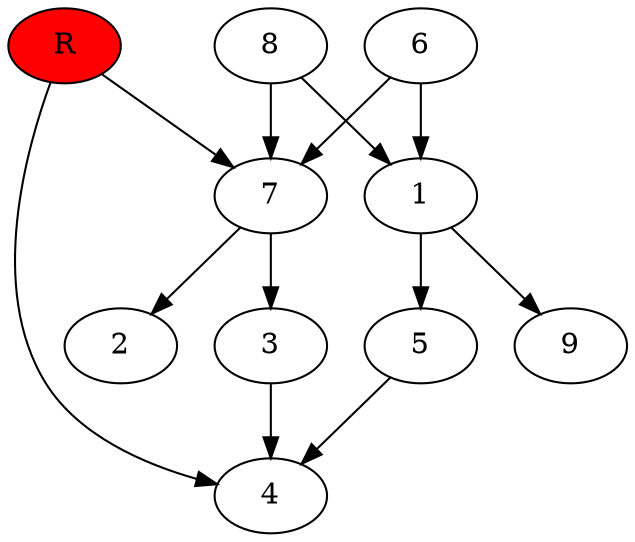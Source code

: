 digraph prb23672 {
	1
	2
	3
	4
	5
	6
	7
	8
	R [fillcolor="#ff0000" style=filled]
	1 -> 5
	1 -> 9
	3 -> 4
	5 -> 4
	6 -> 1
	6 -> 7
	7 -> 2
	7 -> 3
	8 -> 1
	8 -> 7
	R -> 4
	R -> 7
}
